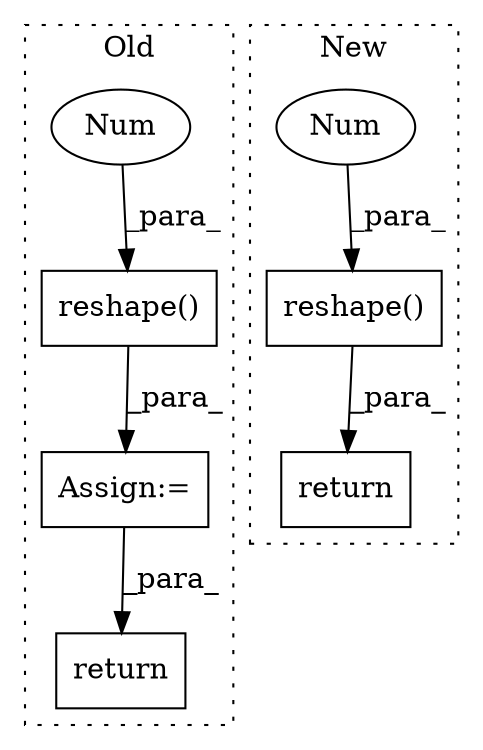 digraph G {
subgraph cluster0 {
1 [label="return" a="93" s="5523" l="7" shape="box"];
5 [label="reshape()" a="75" s="5379,5408" l="22,1" shape="box"];
6 [label="Num" a="76" s="5401" l="2" shape="ellipse"];
7 [label="Assign:=" a="68" s="5490" l="3" shape="box"];
label = "Old";
style="dotted";
}
subgraph cluster1 {
2 [label="reshape()" a="75" s="2431,2448" l="10,1" shape="box"];
3 [label="return" a="93" s="2408" l="7" shape="box"];
4 [label="Num" a="76" s="2441" l="2" shape="ellipse"];
label = "New";
style="dotted";
}
2 -> 3 [label="_para_"];
4 -> 2 [label="_para_"];
5 -> 7 [label="_para_"];
6 -> 5 [label="_para_"];
7 -> 1 [label="_para_"];
}